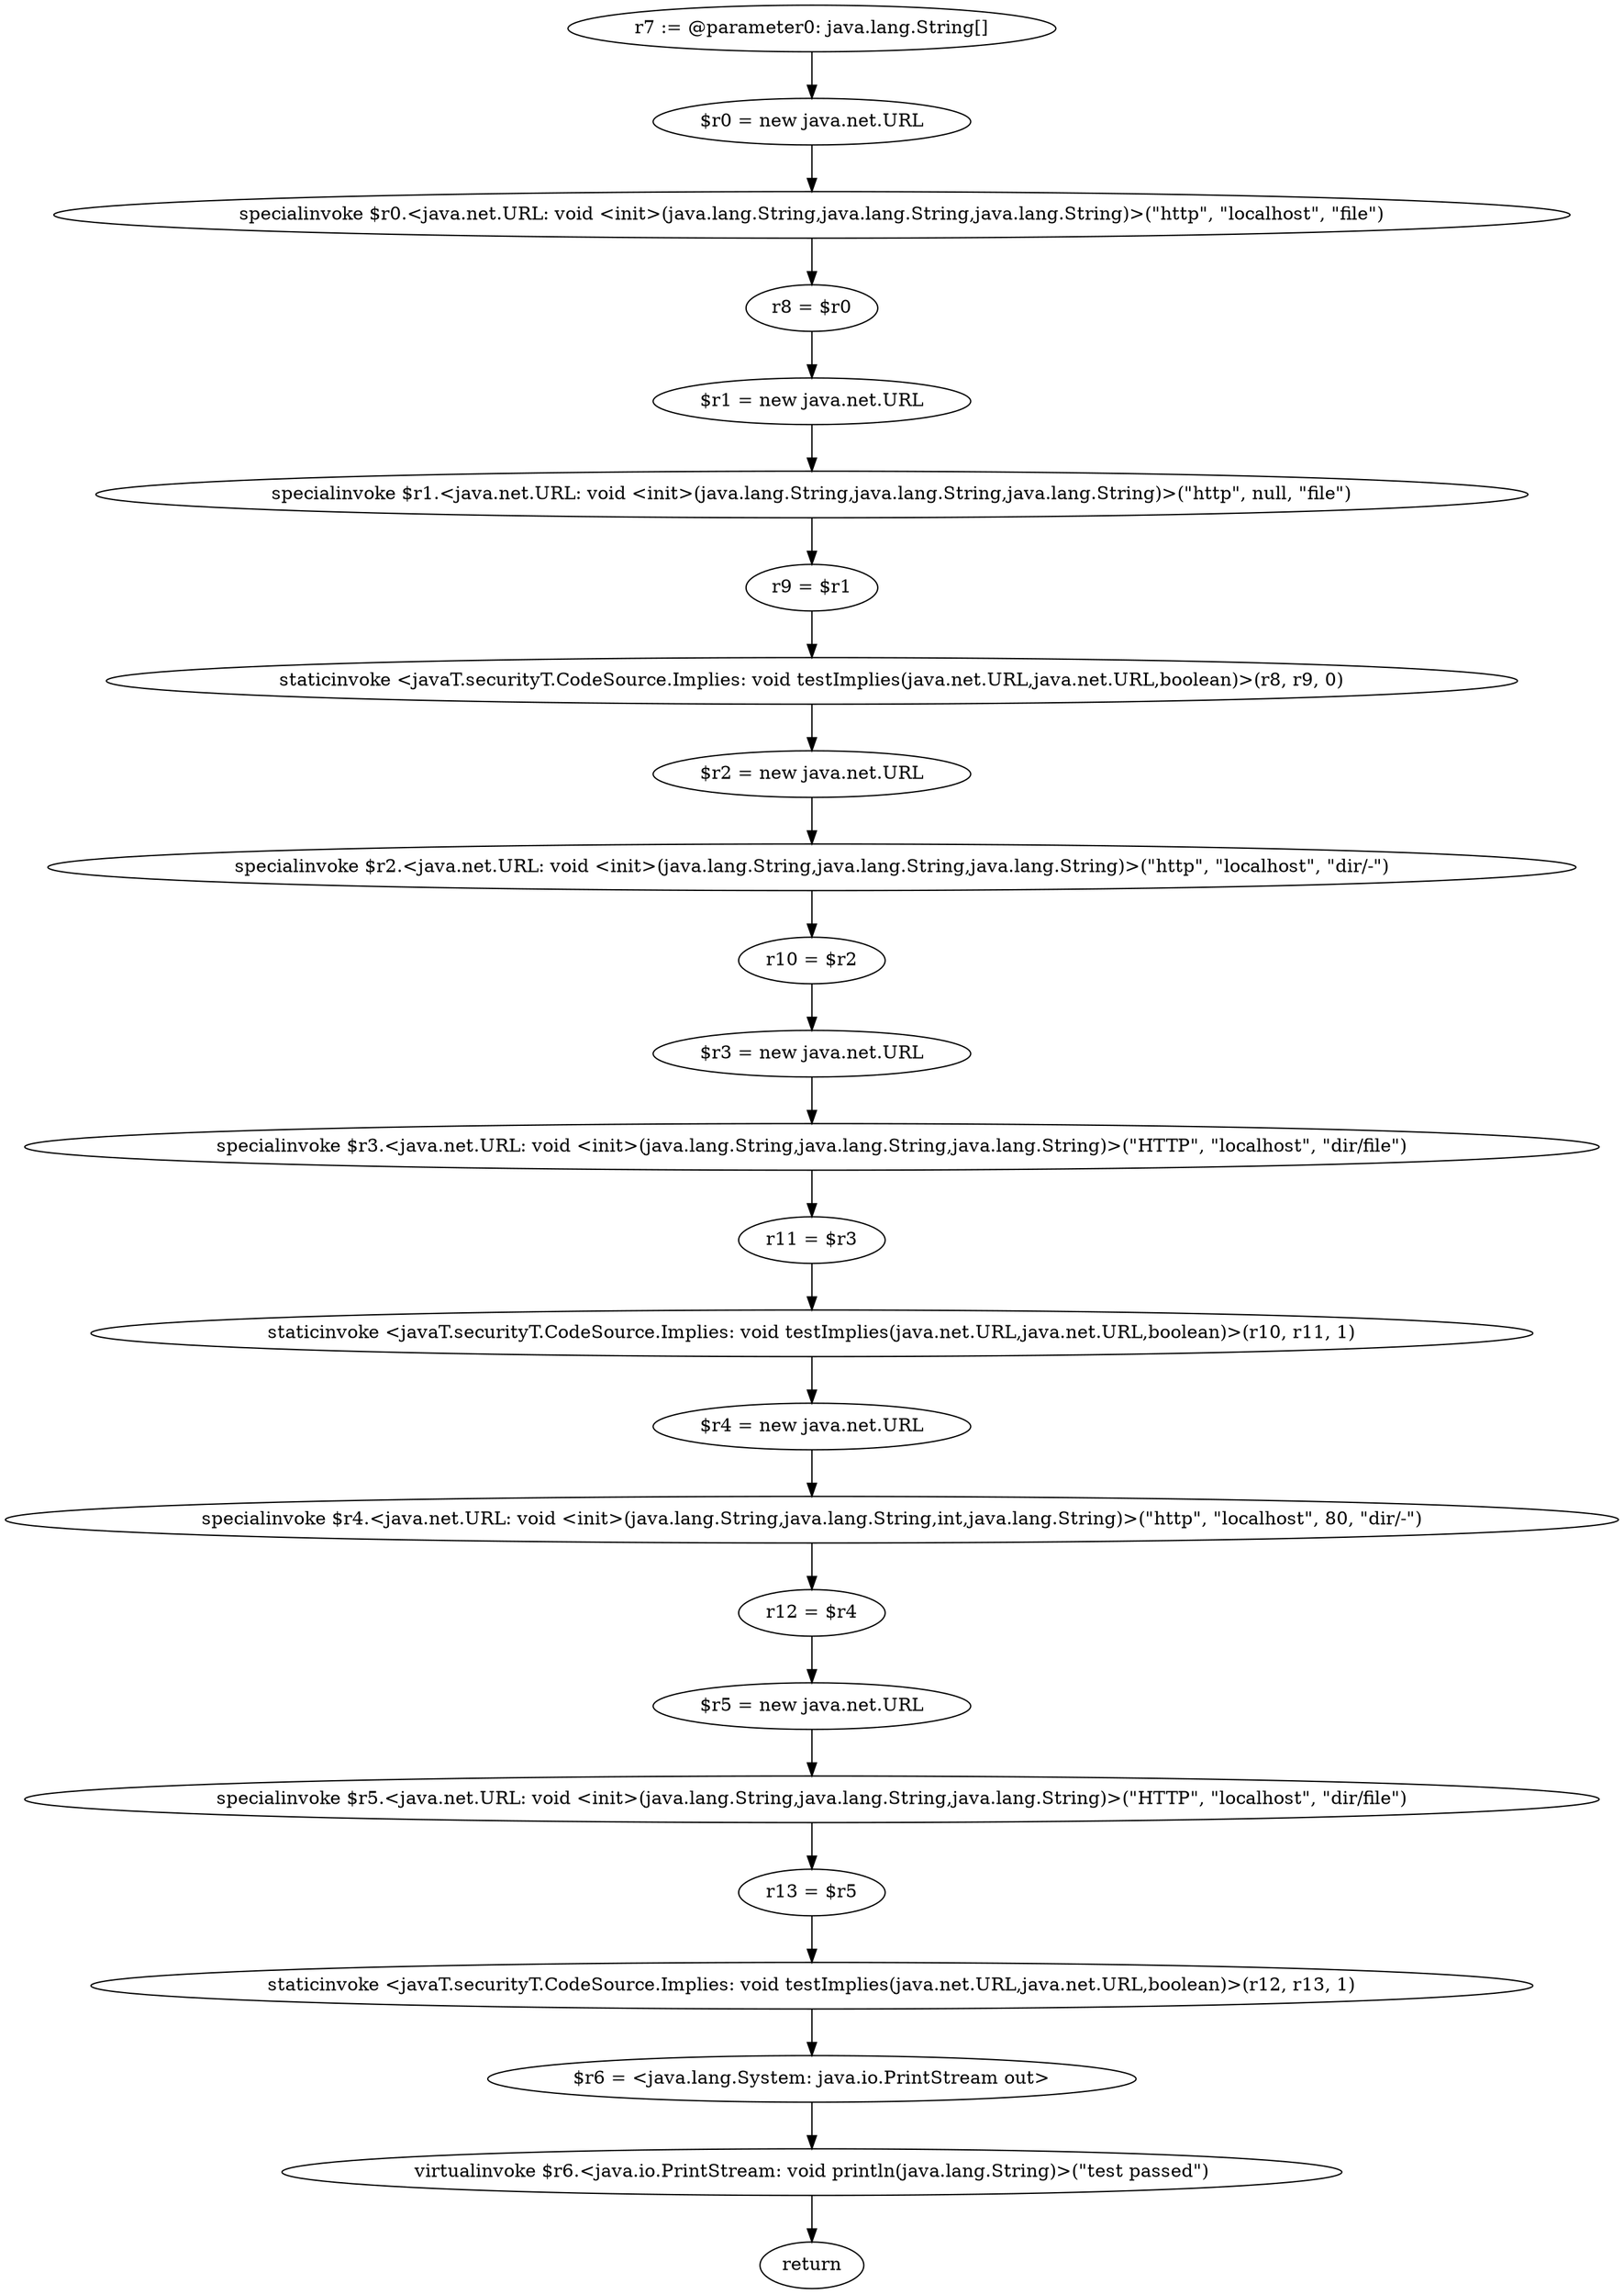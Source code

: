 digraph "unitGraph" {
    "r7 := @parameter0: java.lang.String[]"
    "$r0 = new java.net.URL"
    "specialinvoke $r0.<java.net.URL: void <init>(java.lang.String,java.lang.String,java.lang.String)>(\"http\", \"localhost\", \"file\")"
    "r8 = $r0"
    "$r1 = new java.net.URL"
    "specialinvoke $r1.<java.net.URL: void <init>(java.lang.String,java.lang.String,java.lang.String)>(\"http\", null, \"file\")"
    "r9 = $r1"
    "staticinvoke <javaT.securityT.CodeSource.Implies: void testImplies(java.net.URL,java.net.URL,boolean)>(r8, r9, 0)"
    "$r2 = new java.net.URL"
    "specialinvoke $r2.<java.net.URL: void <init>(java.lang.String,java.lang.String,java.lang.String)>(\"http\", \"localhost\", \"dir/-\")"
    "r10 = $r2"
    "$r3 = new java.net.URL"
    "specialinvoke $r3.<java.net.URL: void <init>(java.lang.String,java.lang.String,java.lang.String)>(\"HTTP\", \"localhost\", \"dir/file\")"
    "r11 = $r3"
    "staticinvoke <javaT.securityT.CodeSource.Implies: void testImplies(java.net.URL,java.net.URL,boolean)>(r10, r11, 1)"
    "$r4 = new java.net.URL"
    "specialinvoke $r4.<java.net.URL: void <init>(java.lang.String,java.lang.String,int,java.lang.String)>(\"http\", \"localhost\", 80, \"dir/-\")"
    "r12 = $r4"
    "$r5 = new java.net.URL"
    "specialinvoke $r5.<java.net.URL: void <init>(java.lang.String,java.lang.String,java.lang.String)>(\"HTTP\", \"localhost\", \"dir/file\")"
    "r13 = $r5"
    "staticinvoke <javaT.securityT.CodeSource.Implies: void testImplies(java.net.URL,java.net.URL,boolean)>(r12, r13, 1)"
    "$r6 = <java.lang.System: java.io.PrintStream out>"
    "virtualinvoke $r6.<java.io.PrintStream: void println(java.lang.String)>(\"test passed\")"
    "return"
    "r7 := @parameter0: java.lang.String[]"->"$r0 = new java.net.URL";
    "$r0 = new java.net.URL"->"specialinvoke $r0.<java.net.URL: void <init>(java.lang.String,java.lang.String,java.lang.String)>(\"http\", \"localhost\", \"file\")";
    "specialinvoke $r0.<java.net.URL: void <init>(java.lang.String,java.lang.String,java.lang.String)>(\"http\", \"localhost\", \"file\")"->"r8 = $r0";
    "r8 = $r0"->"$r1 = new java.net.URL";
    "$r1 = new java.net.URL"->"specialinvoke $r1.<java.net.URL: void <init>(java.lang.String,java.lang.String,java.lang.String)>(\"http\", null, \"file\")";
    "specialinvoke $r1.<java.net.URL: void <init>(java.lang.String,java.lang.String,java.lang.String)>(\"http\", null, \"file\")"->"r9 = $r1";
    "r9 = $r1"->"staticinvoke <javaT.securityT.CodeSource.Implies: void testImplies(java.net.URL,java.net.URL,boolean)>(r8, r9, 0)";
    "staticinvoke <javaT.securityT.CodeSource.Implies: void testImplies(java.net.URL,java.net.URL,boolean)>(r8, r9, 0)"->"$r2 = new java.net.URL";
    "$r2 = new java.net.URL"->"specialinvoke $r2.<java.net.URL: void <init>(java.lang.String,java.lang.String,java.lang.String)>(\"http\", \"localhost\", \"dir/-\")";
    "specialinvoke $r2.<java.net.URL: void <init>(java.lang.String,java.lang.String,java.lang.String)>(\"http\", \"localhost\", \"dir/-\")"->"r10 = $r2";
    "r10 = $r2"->"$r3 = new java.net.URL";
    "$r3 = new java.net.URL"->"specialinvoke $r3.<java.net.URL: void <init>(java.lang.String,java.lang.String,java.lang.String)>(\"HTTP\", \"localhost\", \"dir/file\")";
    "specialinvoke $r3.<java.net.URL: void <init>(java.lang.String,java.lang.String,java.lang.String)>(\"HTTP\", \"localhost\", \"dir/file\")"->"r11 = $r3";
    "r11 = $r3"->"staticinvoke <javaT.securityT.CodeSource.Implies: void testImplies(java.net.URL,java.net.URL,boolean)>(r10, r11, 1)";
    "staticinvoke <javaT.securityT.CodeSource.Implies: void testImplies(java.net.URL,java.net.URL,boolean)>(r10, r11, 1)"->"$r4 = new java.net.URL";
    "$r4 = new java.net.URL"->"specialinvoke $r4.<java.net.URL: void <init>(java.lang.String,java.lang.String,int,java.lang.String)>(\"http\", \"localhost\", 80, \"dir/-\")";
    "specialinvoke $r4.<java.net.URL: void <init>(java.lang.String,java.lang.String,int,java.lang.String)>(\"http\", \"localhost\", 80, \"dir/-\")"->"r12 = $r4";
    "r12 = $r4"->"$r5 = new java.net.URL";
    "$r5 = new java.net.URL"->"specialinvoke $r5.<java.net.URL: void <init>(java.lang.String,java.lang.String,java.lang.String)>(\"HTTP\", \"localhost\", \"dir/file\")";
    "specialinvoke $r5.<java.net.URL: void <init>(java.lang.String,java.lang.String,java.lang.String)>(\"HTTP\", \"localhost\", \"dir/file\")"->"r13 = $r5";
    "r13 = $r5"->"staticinvoke <javaT.securityT.CodeSource.Implies: void testImplies(java.net.URL,java.net.URL,boolean)>(r12, r13, 1)";
    "staticinvoke <javaT.securityT.CodeSource.Implies: void testImplies(java.net.URL,java.net.URL,boolean)>(r12, r13, 1)"->"$r6 = <java.lang.System: java.io.PrintStream out>";
    "$r6 = <java.lang.System: java.io.PrintStream out>"->"virtualinvoke $r6.<java.io.PrintStream: void println(java.lang.String)>(\"test passed\")";
    "virtualinvoke $r6.<java.io.PrintStream: void println(java.lang.String)>(\"test passed\")"->"return";
}
